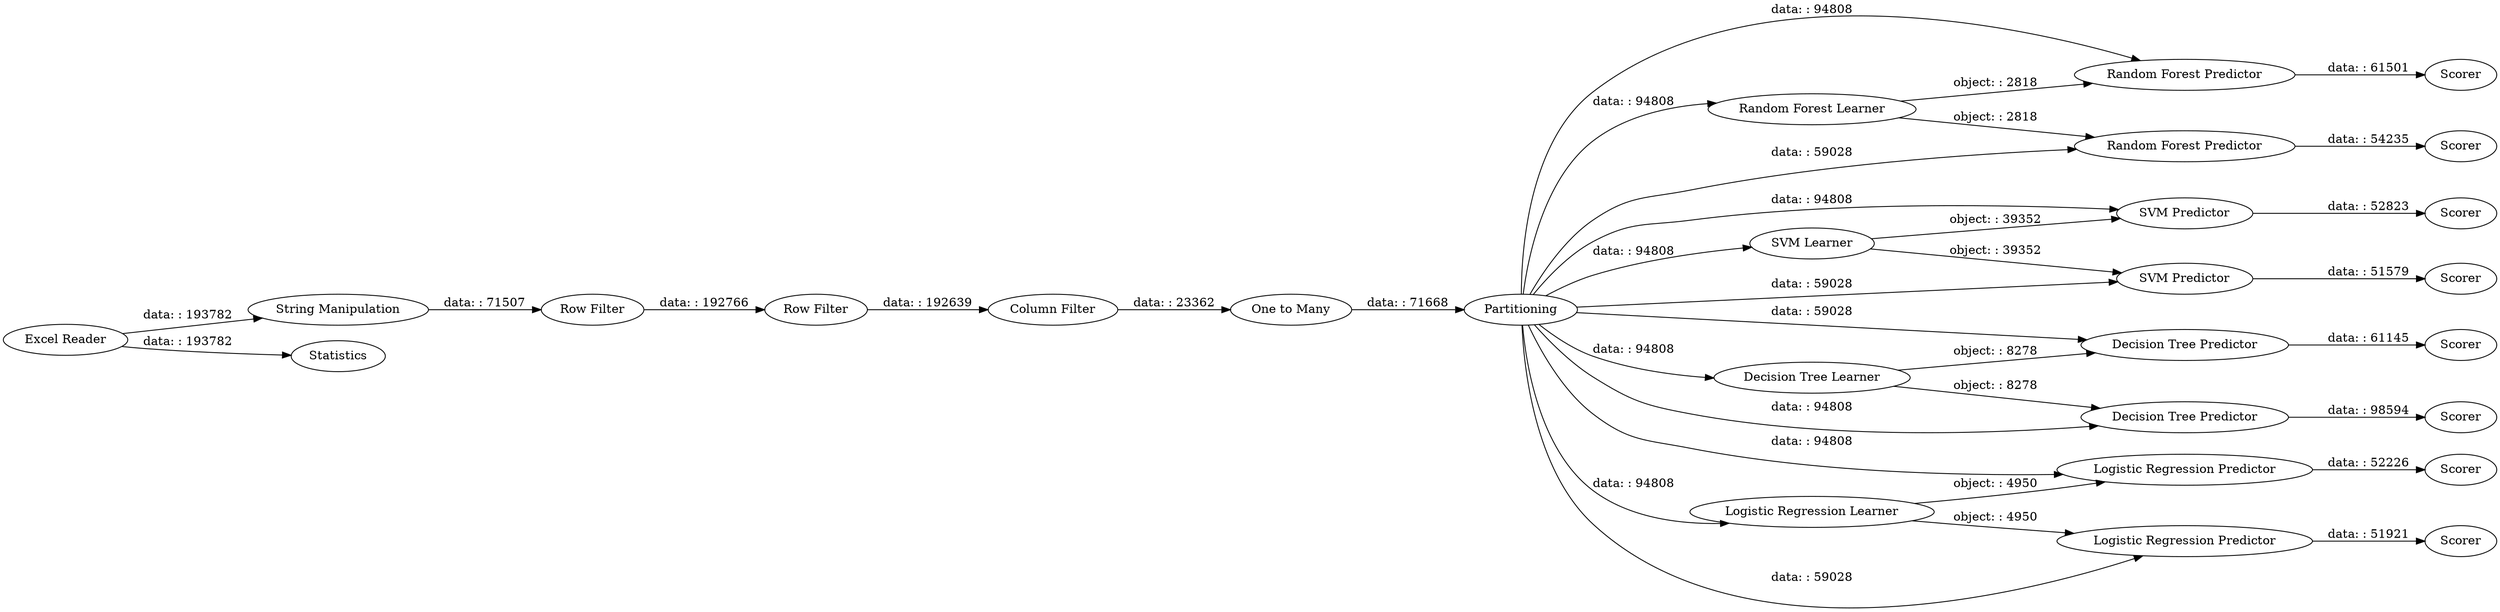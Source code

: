 digraph {
	"-1477904143361858679_2" [label="String Manipulation"]
	"-1477904143361858679_4" [label="Column Filter"]
	"-1477904143361858679_13" [label=Scorer]
	"-1477904143361858679_9" [label="Random Forest Learner"]
	"-1477904143361858679_7" [label="Random Forest Predictor"]
	"-1477904143361858679_20" [label="SVM Predictor"]
	"-1477904143361858679_28" [label=Scorer]
	"-1477904143361858679_18" [label=Scorer]
	"-1477904143361858679_29" [label=Scorer]
	"-1477904143361858679_24" [label="One to Many"]
	"-1477904143361858679_25" [label="Decision Tree Learner"]
	"-1477904143361858679_15" [label="Logistic Regression Predictor"]
	"-1477904143361858679_17" [label=Scorer]
	"-1477904143361858679_21" [label="SVM Predictor"]
	"-1477904143361858679_16" [label="Logistic Regression Predictor"]
	"-1477904143361858679_1" [label="Excel Reader"]
	"-1477904143361858679_10" [label="Logistic Regression Learner"]
	"-1477904143361858679_6" [label="Row Filter"]
	"-1477904143361858679_11" [label="Random Forest Predictor"]
	"-1477904143361858679_27" [label="Decision Tree Predictor"]
	"-1477904143361858679_14" [label=Scorer]
	"-1477904143361858679_8" [label=Partitioning]
	"-1477904143361858679_26" [label="Decision Tree Predictor"]
	"-1477904143361858679_19" [label="SVM Learner"]
	"-1477904143361858679_3" [label=Statistics]
	"-1477904143361858679_5" [label="Row Filter"]
	"-1477904143361858679_23" [label=Scorer]
	"-1477904143361858679_22" [label=Scorer]
	"-1477904143361858679_19" -> "-1477904143361858679_20" [label="object: : 39352"]
	"-1477904143361858679_19" -> "-1477904143361858679_21" [label="object: : 39352"]
	"-1477904143361858679_27" -> "-1477904143361858679_28" [label="data: : 61145"]
	"-1477904143361858679_6" -> "-1477904143361858679_4" [label="data: : 192639"]
	"-1477904143361858679_8" -> "-1477904143361858679_10" [label="data: : 94808"]
	"-1477904143361858679_8" -> "-1477904143361858679_27" [label="data: : 59028"]
	"-1477904143361858679_20" -> "-1477904143361858679_23" [label="data: : 52823"]
	"-1477904143361858679_15" -> "-1477904143361858679_18" [label="data: : 52226"]
	"-1477904143361858679_24" -> "-1477904143361858679_8" [label="data: : 71668"]
	"-1477904143361858679_7" -> "-1477904143361858679_14" [label="data: : 61501"]
	"-1477904143361858679_26" -> "-1477904143361858679_29" [label="data: : 98594"]
	"-1477904143361858679_8" -> "-1477904143361858679_16" [label="data: : 59028"]
	"-1477904143361858679_9" -> "-1477904143361858679_7" [label="object: : 2818"]
	"-1477904143361858679_1" -> "-1477904143361858679_2" [label="data: : 193782"]
	"-1477904143361858679_8" -> "-1477904143361858679_26" [label="data: : 94808"]
	"-1477904143361858679_8" -> "-1477904143361858679_11" [label="data: : 59028"]
	"-1477904143361858679_11" -> "-1477904143361858679_13" [label="data: : 54235"]
	"-1477904143361858679_8" -> "-1477904143361858679_25" [label="data: : 94808"]
	"-1477904143361858679_8" -> "-1477904143361858679_20" [label="data: : 94808"]
	"-1477904143361858679_8" -> "-1477904143361858679_9" [label="data: : 94808"]
	"-1477904143361858679_25" -> "-1477904143361858679_27" [label="object: : 8278"]
	"-1477904143361858679_9" -> "-1477904143361858679_11" [label="object: : 2818"]
	"-1477904143361858679_8" -> "-1477904143361858679_19" [label="data: : 94808"]
	"-1477904143361858679_8" -> "-1477904143361858679_21" [label="data: : 59028"]
	"-1477904143361858679_5" -> "-1477904143361858679_6" [label="data: : 192766"]
	"-1477904143361858679_10" -> "-1477904143361858679_15" [label="object: : 4950"]
	"-1477904143361858679_4" -> "-1477904143361858679_24" [label="data: : 23362"]
	"-1477904143361858679_1" -> "-1477904143361858679_3" [label="data: : 193782"]
	"-1477904143361858679_21" -> "-1477904143361858679_22" [label="data: : 51579"]
	"-1477904143361858679_10" -> "-1477904143361858679_16" [label="object: : 4950"]
	"-1477904143361858679_25" -> "-1477904143361858679_26" [label="object: : 8278"]
	"-1477904143361858679_16" -> "-1477904143361858679_17" [label="data: : 51921"]
	"-1477904143361858679_8" -> "-1477904143361858679_15" [label="data: : 94808"]
	"-1477904143361858679_8" -> "-1477904143361858679_7" [label="data: : 94808"]
	"-1477904143361858679_2" -> "-1477904143361858679_5" [label="data: : 71507"]
	rankdir=LR
}
